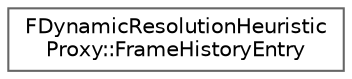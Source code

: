 digraph "Graphical Class Hierarchy"
{
 // INTERACTIVE_SVG=YES
 // LATEX_PDF_SIZE
  bgcolor="transparent";
  edge [fontname=Helvetica,fontsize=10,labelfontname=Helvetica,labelfontsize=10];
  node [fontname=Helvetica,fontsize=10,shape=box,height=0.2,width=0.4];
  rankdir="LR";
  Node0 [id="Node000000",label="FDynamicResolutionHeuristic\lProxy::FrameHistoryEntry",height=0.2,width=0.4,color="grey40", fillcolor="white", style="filled",URL="$d1/d4c/structFDynamicResolutionHeuristicProxy_1_1FrameHistoryEntry.html",tooltip=" "];
}
